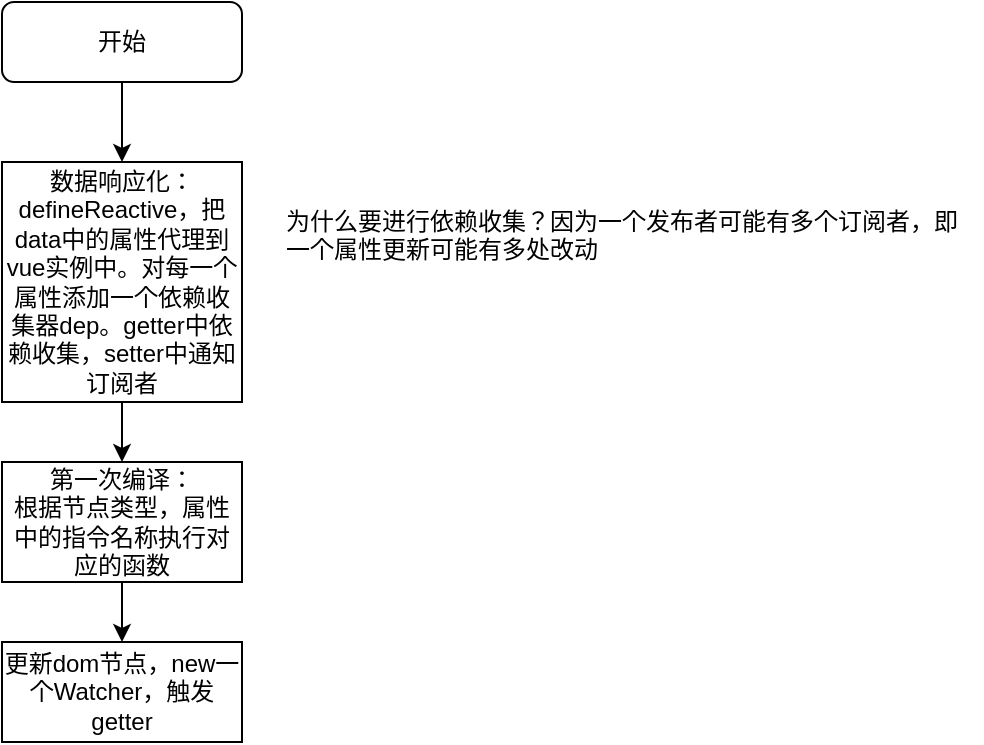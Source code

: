 <mxfile version="12.1.5" type="github" pages="1">
  <diagram id="DH3it3e67prMZ3DfMsh5" name="Page-1">
    <mxGraphModel dx="1024" dy="542" grid="1" gridSize="10" guides="1" tooltips="1" connect="1" arrows="1" fold="1" page="1" pageScale="1" pageWidth="827" pageHeight="1169" math="0" shadow="0">
      <root>
        <mxCell id="0"/>
        <mxCell id="1" parent="0"/>
        <mxCell id="iOC1PimkSnYiWcTjw7fJ-1" value="开始" style="rounded=1;whiteSpace=wrap;html=1;" parent="1" vertex="1">
          <mxGeometry x="300" y="20" width="120" height="40" as="geometry"/>
        </mxCell>
        <mxCell id="iOC1PimkSnYiWcTjw7fJ-3" value="" style="endArrow=classic;html=1;exitX=0.5;exitY=1;exitDx=0;exitDy=0;" parent="1" source="iOC1PimkSnYiWcTjw7fJ-1" edge="1">
          <mxGeometry width="50" height="50" relative="1" as="geometry">
            <mxPoint x="300" y="130" as="sourcePoint"/>
            <mxPoint x="360" y="100" as="targetPoint"/>
          </mxGeometry>
        </mxCell>
        <mxCell id="iOC1PimkSnYiWcTjw7fJ-10" value="" style="edgeStyle=orthogonalEdgeStyle;rounded=0;orthogonalLoop=1;jettySize=auto;html=1;" parent="1" source="iOC1PimkSnYiWcTjw7fJ-4" target="iOC1PimkSnYiWcTjw7fJ-9" edge="1">
          <mxGeometry relative="1" as="geometry"/>
        </mxCell>
        <mxCell id="iOC1PimkSnYiWcTjw7fJ-4" value="第一次编译：&lt;br&gt;根据节点类型，属性中的指令名称执行对应的函数" style="rounded=0;whiteSpace=wrap;html=1;" parent="1" vertex="1">
          <mxGeometry x="300" y="250" width="120" height="60" as="geometry"/>
        </mxCell>
        <mxCell id="iOC1PimkSnYiWcTjw7fJ-9" value="更新dom节点，new一个Watcher，触发getter&lt;br&gt;" style="rounded=0;whiteSpace=wrap;html=1;" parent="1" vertex="1">
          <mxGeometry x="300" y="340" width="120" height="50" as="geometry"/>
        </mxCell>
        <mxCell id="iOC1PimkSnYiWcTjw7fJ-12" value="" style="edgeStyle=orthogonalEdgeStyle;rounded=0;orthogonalLoop=1;jettySize=auto;html=1;" parent="1" source="iOC1PimkSnYiWcTjw7fJ-11" target="iOC1PimkSnYiWcTjw7fJ-4" edge="1">
          <mxGeometry relative="1" as="geometry"/>
        </mxCell>
        <mxCell id="iOC1PimkSnYiWcTjw7fJ-11" value="数据响应化：&lt;br&gt;defineReactive，把data中的属性代理到vue实例中。对每一个属性添加一个依赖收集器dep。getter中依赖收集，setter中通知订阅者" style="rounded=0;whiteSpace=wrap;html=1;" parent="1" vertex="1">
          <mxGeometry x="300" y="100" width="120" height="120" as="geometry"/>
        </mxCell>
        <mxCell id="iOC1PimkSnYiWcTjw7fJ-14" value="为什么要进行依赖收集？因为一个发布者可能有多个订阅者，即&lt;br&gt;一个属性更新可能有多处改动" style="text;html=1;resizable=0;points=[];autosize=1;align=left;verticalAlign=top;spacingTop=-4;" parent="1" vertex="1">
          <mxGeometry x="440" y="120" width="350" height="30" as="geometry"/>
        </mxCell>
      </root>
    </mxGraphModel>
  </diagram>
</mxfile>
